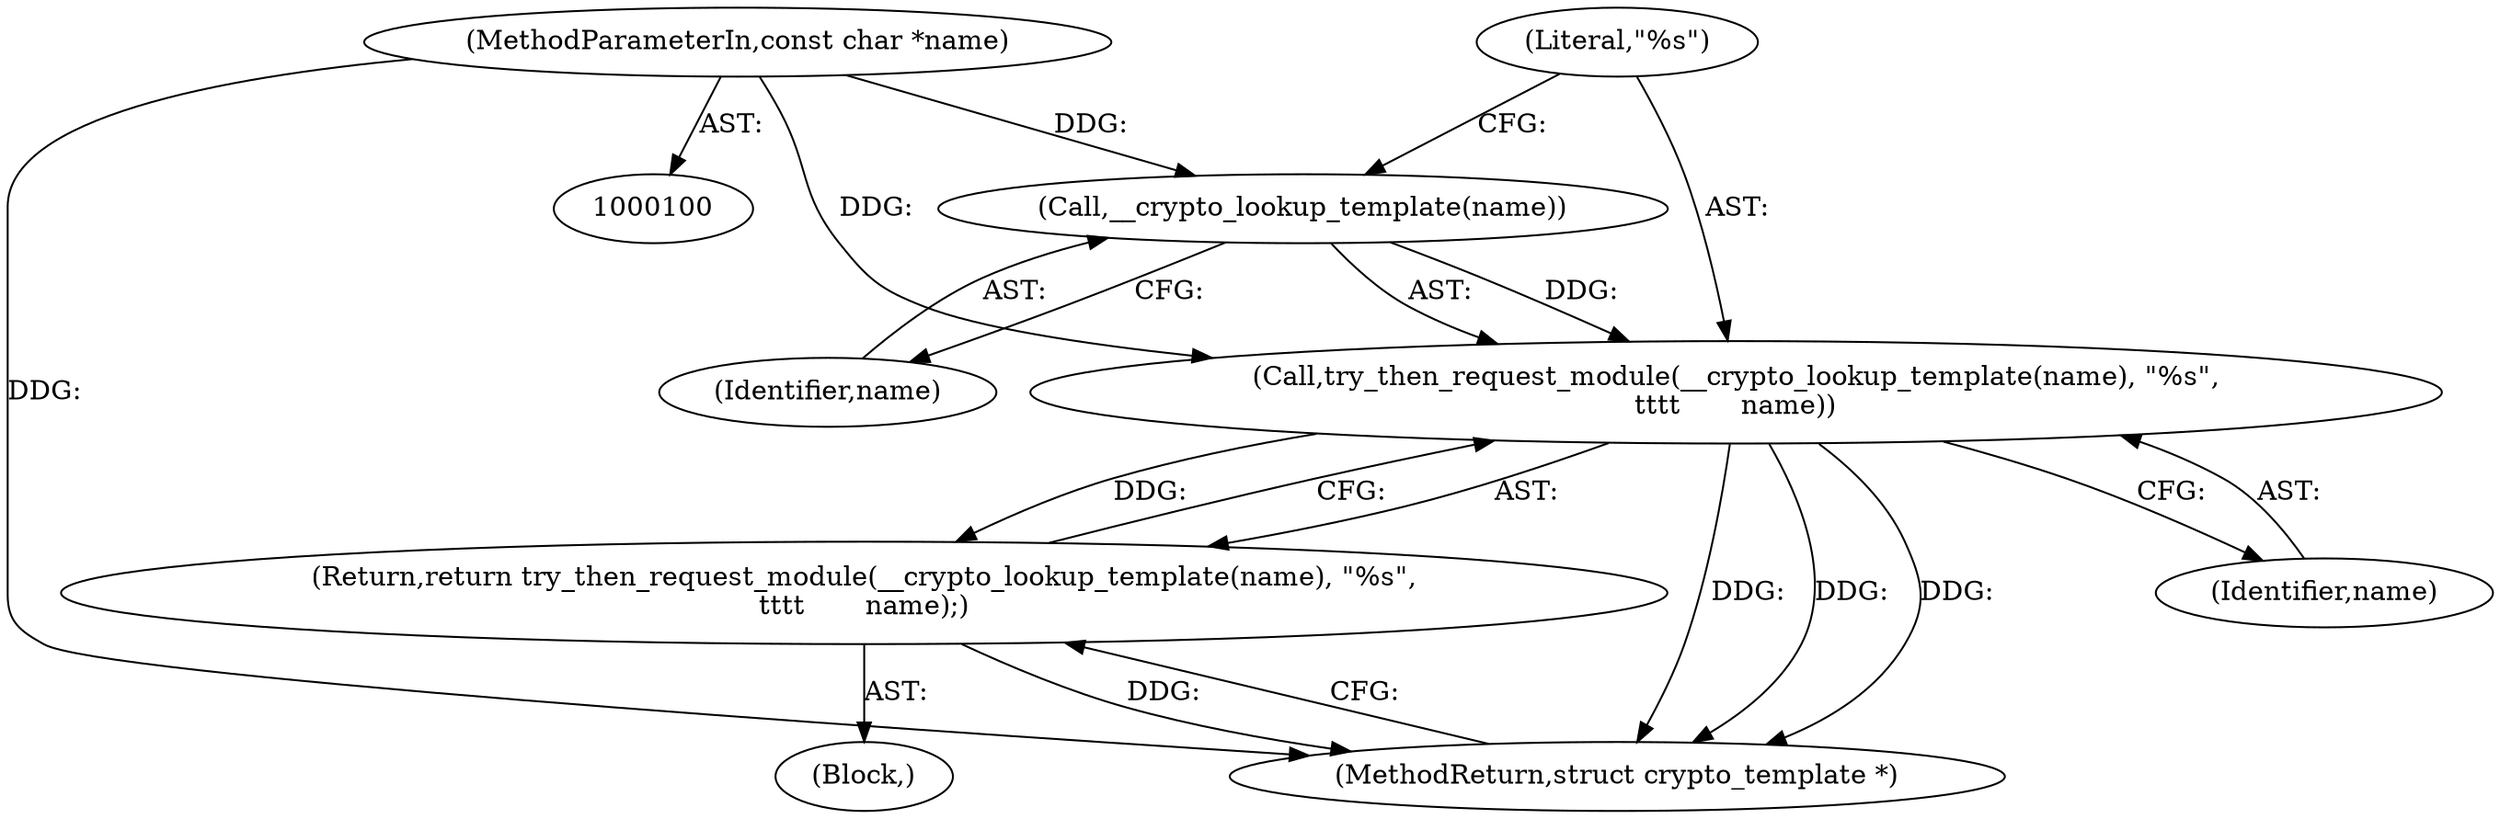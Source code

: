 digraph "1_linux_4943ba16bbc2db05115707b3ff7b4874e9e3c560@pointer" {
"1000101" [label="(MethodParameterIn,const char *name)"];
"1000105" [label="(Call,__crypto_lookup_template(name))"];
"1000104" [label="(Call,try_then_request_module(__crypto_lookup_template(name), \"%s\",\n\t\t\t\t       name))"];
"1000103" [label="(Return,return try_then_request_module(__crypto_lookup_template(name), \"%s\",\n\t\t\t\t       name);)"];
"1000103" [label="(Return,return try_then_request_module(__crypto_lookup_template(name), \"%s\",\n\t\t\t\t       name);)"];
"1000102" [label="(Block,)"];
"1000104" [label="(Call,try_then_request_module(__crypto_lookup_template(name), \"%s\",\n\t\t\t\t       name))"];
"1000107" [label="(Literal,\"%s\")"];
"1000109" [label="(MethodReturn,struct crypto_template *)"];
"1000106" [label="(Identifier,name)"];
"1000101" [label="(MethodParameterIn,const char *name)"];
"1000108" [label="(Identifier,name)"];
"1000105" [label="(Call,__crypto_lookup_template(name))"];
"1000101" -> "1000100"  [label="AST: "];
"1000101" -> "1000109"  [label="DDG: "];
"1000101" -> "1000105"  [label="DDG: "];
"1000101" -> "1000104"  [label="DDG: "];
"1000105" -> "1000104"  [label="AST: "];
"1000105" -> "1000106"  [label="CFG: "];
"1000106" -> "1000105"  [label="AST: "];
"1000107" -> "1000105"  [label="CFG: "];
"1000105" -> "1000104"  [label="DDG: "];
"1000104" -> "1000103"  [label="AST: "];
"1000104" -> "1000108"  [label="CFG: "];
"1000107" -> "1000104"  [label="AST: "];
"1000108" -> "1000104"  [label="AST: "];
"1000103" -> "1000104"  [label="CFG: "];
"1000104" -> "1000109"  [label="DDG: "];
"1000104" -> "1000109"  [label="DDG: "];
"1000104" -> "1000109"  [label="DDG: "];
"1000104" -> "1000103"  [label="DDG: "];
"1000103" -> "1000102"  [label="AST: "];
"1000109" -> "1000103"  [label="CFG: "];
"1000103" -> "1000109"  [label="DDG: "];
}
